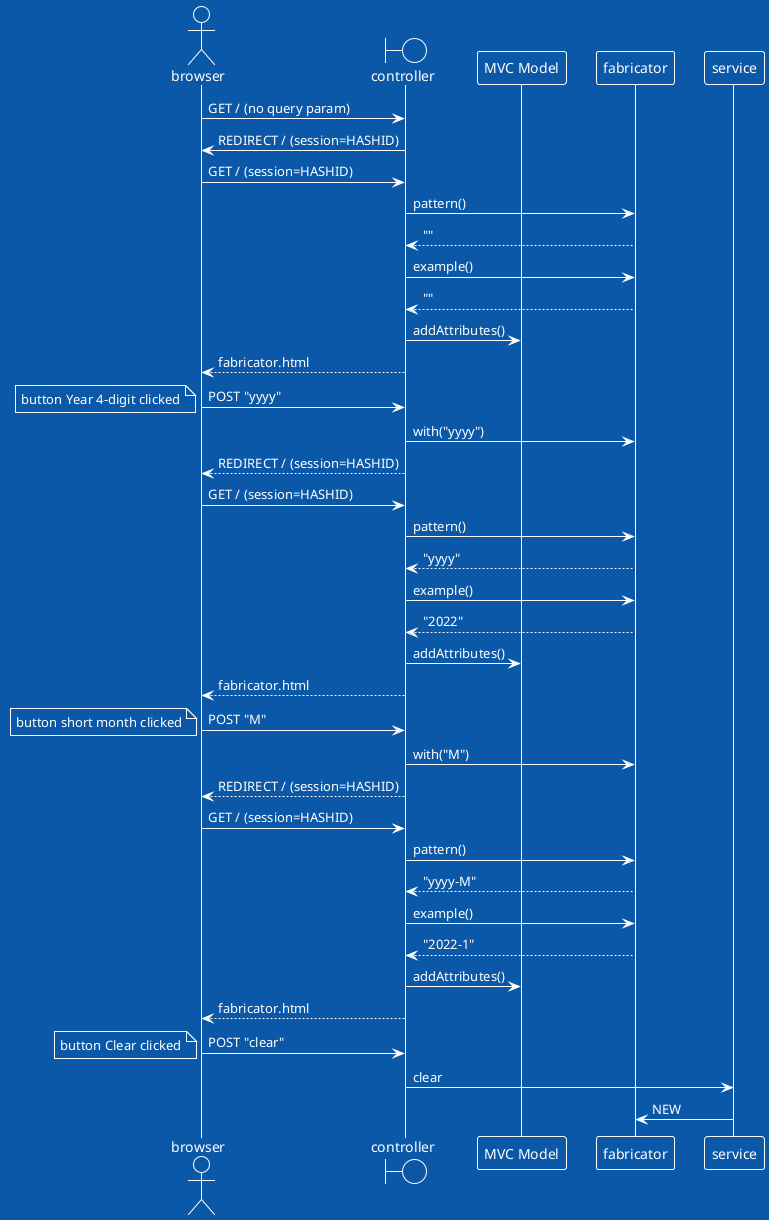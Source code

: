 @startuml
'https://plantuml.com/sequence-diagram

'autonumber

!theme amiga

actor browser
boundary controller
participant "MVC Model" as model
participant fabricator

browser -> controller: GET / (no query param)
controller -> browser: REDIRECT / (session=HASHID)

browser -> controller: GET / (session=HASHID)

controller -> fabricator: pattern()
fabricator --> controller: ""
controller -> fabricator: example()
fabricator --> controller: ""
controller -> model: addAttributes()
controller --> browser: fabricator.html

browser -> controller: POST "yyyy"
note left: button Year 4-digit clicked
controller -> fabricator: with("yyyy")
controller --> browser: REDIRECT / (session=HASHID)
browser -> controller: GET / (session=HASHID)
controller -> fabricator: pattern()
fabricator --> controller: "yyyy"
controller -> fabricator: example()
fabricator --> controller: "2022"
controller -> model: addAttributes()
controller --> browser: fabricator.html

browser -> controller: POST "M"
note left: button short month clicked
controller -> fabricator: with("M")
controller --> browser: REDIRECT / (session=HASHID)
browser -> controller: GET / (session=HASHID)
controller -> fabricator: pattern()
fabricator --> controller: "yyyy-M"
controller -> fabricator: example()
fabricator --> controller: "2022-1"
controller -> model: addAttributes()
controller --> browser: fabricator.html

browser -> controller: POST "clear"
note left: button Clear clicked
controller -> service: clear
service -> fabricator: NEW

@enduml